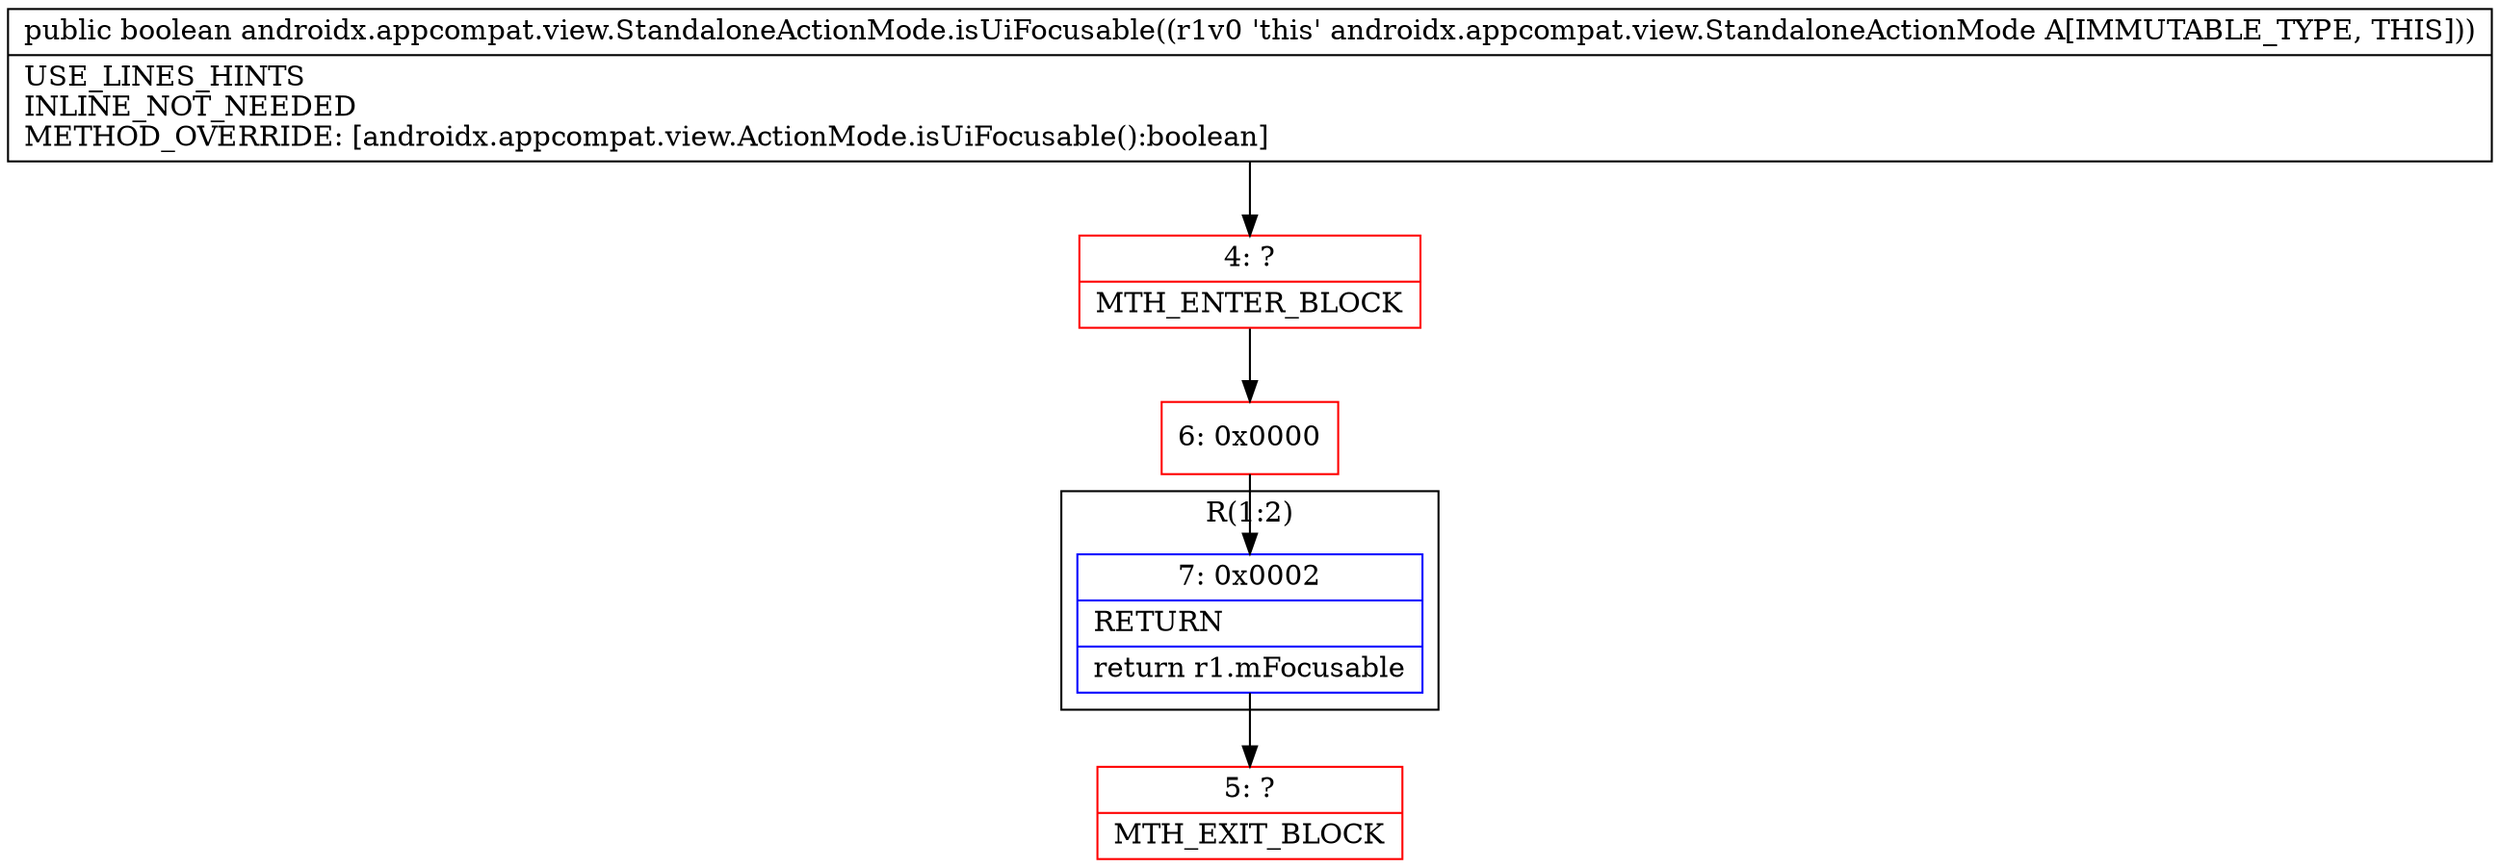 digraph "CFG forandroidx.appcompat.view.StandaloneActionMode.isUiFocusable()Z" {
subgraph cluster_Region_382913834 {
label = "R(1:2)";
node [shape=record,color=blue];
Node_7 [shape=record,label="{7\:\ 0x0002|RETURN\l|return r1.mFocusable\l}"];
}
Node_4 [shape=record,color=red,label="{4\:\ ?|MTH_ENTER_BLOCK\l}"];
Node_6 [shape=record,color=red,label="{6\:\ 0x0000}"];
Node_5 [shape=record,color=red,label="{5\:\ ?|MTH_EXIT_BLOCK\l}"];
MethodNode[shape=record,label="{public boolean androidx.appcompat.view.StandaloneActionMode.isUiFocusable((r1v0 'this' androidx.appcompat.view.StandaloneActionMode A[IMMUTABLE_TYPE, THIS]))  | USE_LINES_HINTS\lINLINE_NOT_NEEDED\lMETHOD_OVERRIDE: [androidx.appcompat.view.ActionMode.isUiFocusable():boolean]\l}"];
MethodNode -> Node_4;Node_7 -> Node_5;
Node_4 -> Node_6;
Node_6 -> Node_7;
}

